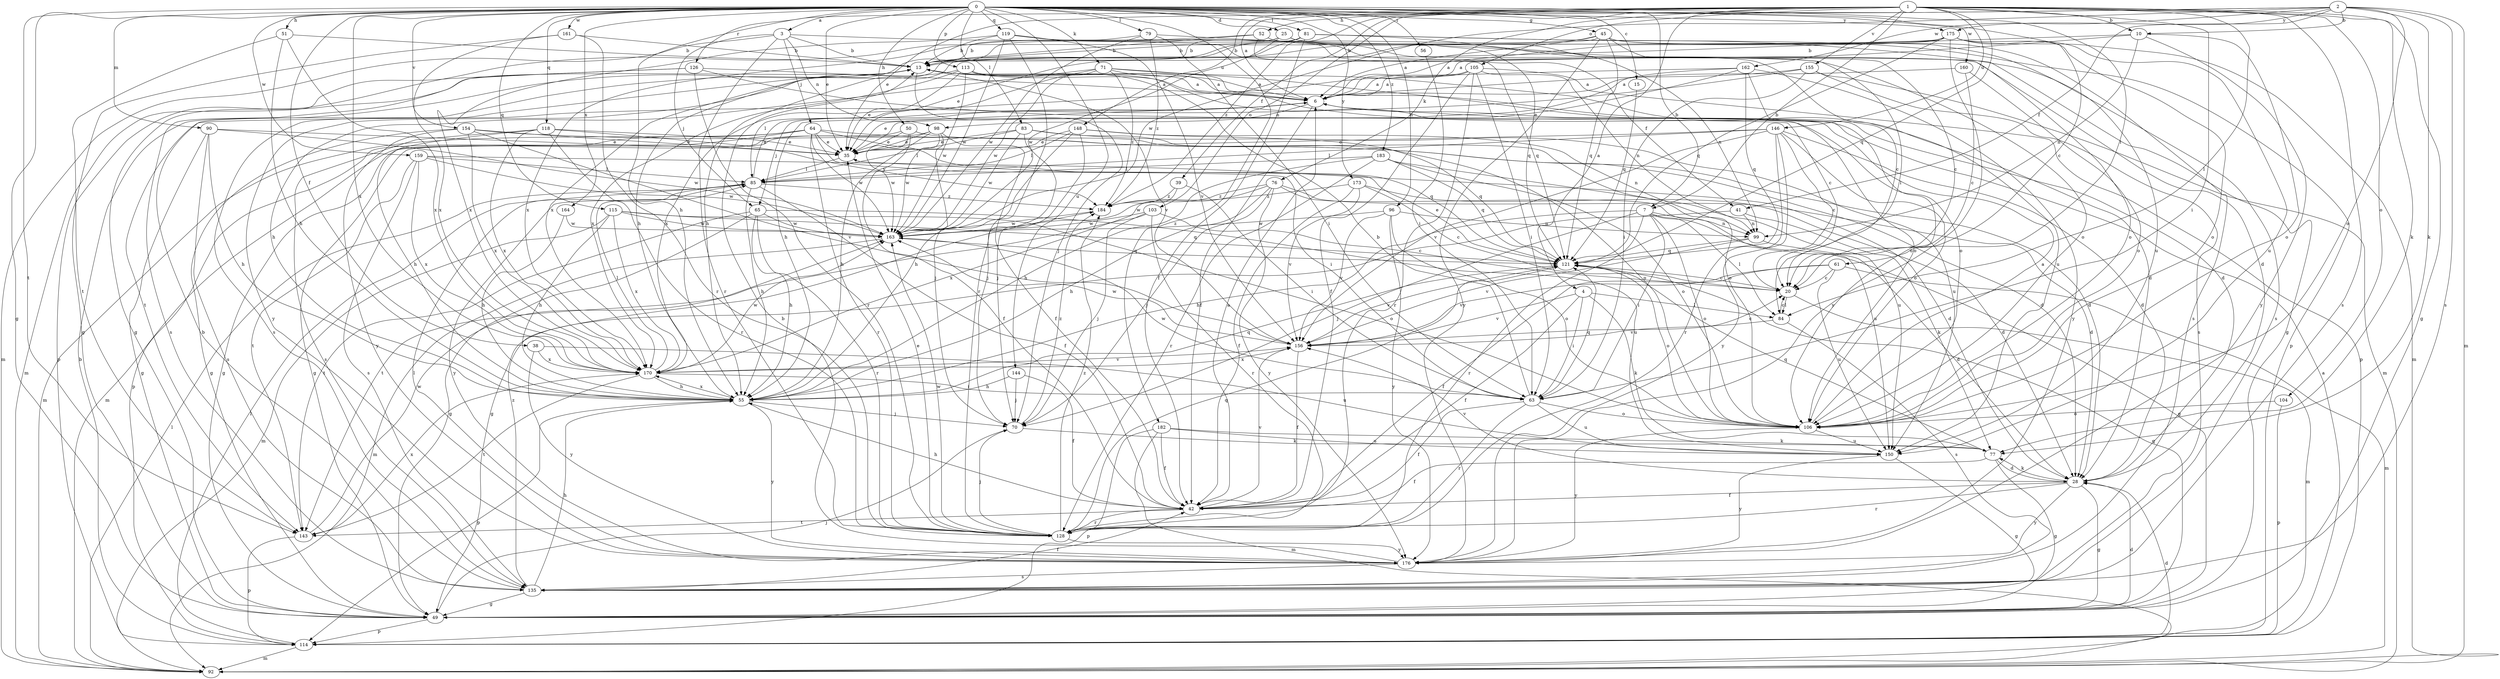 strict digraph  {
0;
1;
2;
3;
4;
6;
7;
10;
13;
15;
20;
25;
28;
35;
38;
39;
41;
42;
45;
49;
50;
51;
52;
55;
56;
61;
63;
64;
65;
70;
71;
76;
77;
79;
81;
83;
84;
85;
90;
92;
96;
98;
99;
103;
104;
105;
106;
113;
114;
115;
118;
119;
121;
126;
128;
135;
143;
144;
146;
148;
150;
154;
155;
156;
159;
160;
161;
162;
163;
164;
170;
173;
175;
176;
182;
183;
184;
0 -> 3  [label=a];
0 -> 7  [label=b];
0 -> 15  [label=c];
0 -> 20  [label=c];
0 -> 25  [label=d];
0 -> 35  [label=e];
0 -> 38  [label=f];
0 -> 45  [label=g];
0 -> 49  [label=g];
0 -> 50  [label=h];
0 -> 51  [label=h];
0 -> 56  [label=i];
0 -> 61  [label=i];
0 -> 71  [label=k];
0 -> 79  [label=l];
0 -> 81  [label=l];
0 -> 83  [label=l];
0 -> 90  [label=m];
0 -> 96  [label=n];
0 -> 113  [label=p];
0 -> 115  [label=q];
0 -> 118  [label=q];
0 -> 119  [label=q];
0 -> 126  [label=r];
0 -> 143  [label=t];
0 -> 144  [label=u];
0 -> 154  [label=v];
0 -> 159  [label=w];
0 -> 160  [label=w];
0 -> 161  [label=w];
0 -> 164  [label=x];
0 -> 170  [label=x];
0 -> 173  [label=y];
0 -> 175  [label=y];
0 -> 182  [label=z];
0 -> 183  [label=z];
1 -> 4  [label=a];
1 -> 6  [label=a];
1 -> 7  [label=b];
1 -> 10  [label=b];
1 -> 39  [label=f];
1 -> 49  [label=g];
1 -> 52  [label=h];
1 -> 63  [label=i];
1 -> 76  [label=k];
1 -> 77  [label=k];
1 -> 84  [label=l];
1 -> 103  [label=o];
1 -> 104  [label=o];
1 -> 105  [label=o];
1 -> 121  [label=q];
1 -> 135  [label=s];
1 -> 146  [label=u];
1 -> 148  [label=u];
1 -> 155  [label=v];
1 -> 184  [label=z];
2 -> 10  [label=b];
2 -> 35  [label=e];
2 -> 41  [label=f];
2 -> 55  [label=h];
2 -> 77  [label=k];
2 -> 92  [label=m];
2 -> 106  [label=o];
2 -> 135  [label=s];
2 -> 162  [label=w];
2 -> 163  [label=w];
2 -> 175  [label=y];
3 -> 13  [label=b];
3 -> 41  [label=f];
3 -> 64  [label=j];
3 -> 65  [label=j];
3 -> 92  [label=m];
3 -> 98  [label=n];
3 -> 128  [label=r];
4 -> 42  [label=f];
4 -> 63  [label=i];
4 -> 77  [label=k];
4 -> 84  [label=l];
4 -> 156  [label=v];
6 -> 35  [label=e];
6 -> 42  [label=f];
6 -> 65  [label=j];
6 -> 98  [label=n];
7 -> 49  [label=g];
7 -> 55  [label=h];
7 -> 63  [label=i];
7 -> 70  [label=j];
7 -> 84  [label=l];
7 -> 99  [label=n];
7 -> 106  [label=o];
7 -> 128  [label=r];
10 -> 6  [label=a];
10 -> 13  [label=b];
10 -> 99  [label=n];
10 -> 106  [label=o];
10 -> 176  [label=y];
13 -> 6  [label=a];
13 -> 70  [label=j];
13 -> 106  [label=o];
13 -> 114  [label=p];
13 -> 135  [label=s];
13 -> 156  [label=v];
15 -> 121  [label=q];
20 -> 84  [label=l];
20 -> 92  [label=m];
25 -> 13  [label=b];
25 -> 55  [label=h];
25 -> 84  [label=l];
25 -> 106  [label=o];
25 -> 121  [label=q];
25 -> 163  [label=w];
28 -> 42  [label=f];
28 -> 49  [label=g];
28 -> 77  [label=k];
28 -> 128  [label=r];
28 -> 156  [label=v];
28 -> 176  [label=y];
35 -> 85  [label=l];
38 -> 150  [label=u];
38 -> 170  [label=x];
38 -> 176  [label=y];
39 -> 63  [label=i];
39 -> 170  [label=x];
39 -> 184  [label=z];
41 -> 49  [label=g];
41 -> 77  [label=k];
41 -> 99  [label=n];
42 -> 6  [label=a];
42 -> 55  [label=h];
42 -> 128  [label=r];
42 -> 143  [label=t];
42 -> 156  [label=v];
45 -> 6  [label=a];
45 -> 13  [label=b];
45 -> 20  [label=c];
45 -> 49  [label=g];
45 -> 121  [label=q];
45 -> 135  [label=s];
45 -> 150  [label=u];
45 -> 176  [label=y];
49 -> 28  [label=d];
49 -> 70  [label=j];
49 -> 114  [label=p];
49 -> 121  [label=q];
50 -> 35  [label=e];
50 -> 42  [label=f];
50 -> 92  [label=m];
50 -> 106  [label=o];
50 -> 163  [label=w];
51 -> 13  [label=b];
51 -> 55  [label=h];
51 -> 143  [label=t];
51 -> 170  [label=x];
52 -> 13  [label=b];
52 -> 49  [label=g];
52 -> 121  [label=q];
52 -> 170  [label=x];
55 -> 70  [label=j];
55 -> 114  [label=p];
55 -> 121  [label=q];
55 -> 170  [label=x];
55 -> 176  [label=y];
56 -> 63  [label=i];
61 -> 20  [label=c];
61 -> 42  [label=f];
61 -> 92  [label=m];
61 -> 150  [label=u];
61 -> 156  [label=v];
63 -> 13  [label=b];
63 -> 42  [label=f];
63 -> 106  [label=o];
63 -> 121  [label=q];
63 -> 128  [label=r];
63 -> 150  [label=u];
63 -> 163  [label=w];
64 -> 28  [label=d];
64 -> 35  [label=e];
64 -> 49  [label=g];
64 -> 63  [label=i];
64 -> 92  [label=m];
64 -> 114  [label=p];
64 -> 121  [label=q];
64 -> 128  [label=r];
64 -> 163  [label=w];
65 -> 49  [label=g];
65 -> 55  [label=h];
65 -> 128  [label=r];
65 -> 143  [label=t];
65 -> 150  [label=u];
65 -> 163  [label=w];
70 -> 77  [label=k];
70 -> 184  [label=z];
71 -> 6  [label=a];
71 -> 28  [label=d];
71 -> 55  [label=h];
71 -> 85  [label=l];
71 -> 106  [label=o];
71 -> 163  [label=w];
71 -> 184  [label=z];
76 -> 28  [label=d];
76 -> 55  [label=h];
76 -> 70  [label=j];
76 -> 150  [label=u];
76 -> 163  [label=w];
76 -> 176  [label=y];
76 -> 184  [label=z];
77 -> 28  [label=d];
77 -> 42  [label=f];
77 -> 49  [label=g];
77 -> 121  [label=q];
79 -> 13  [label=b];
79 -> 28  [label=d];
79 -> 63  [label=i];
79 -> 163  [label=w];
79 -> 184  [label=z];
81 -> 13  [label=b];
81 -> 35  [label=e];
81 -> 42  [label=f];
81 -> 99  [label=n];
81 -> 114  [label=p];
81 -> 135  [label=s];
81 -> 170  [label=x];
83 -> 35  [label=e];
83 -> 70  [label=j];
83 -> 85  [label=l];
83 -> 106  [label=o];
83 -> 150  [label=u];
83 -> 163  [label=w];
84 -> 20  [label=c];
84 -> 135  [label=s];
84 -> 156  [label=v];
85 -> 6  [label=a];
85 -> 42  [label=f];
85 -> 55  [label=h];
85 -> 176  [label=y];
85 -> 184  [label=z];
90 -> 35  [label=e];
90 -> 49  [label=g];
90 -> 55  [label=h];
90 -> 135  [label=s];
90 -> 163  [label=w];
92 -> 85  [label=l];
96 -> 99  [label=n];
96 -> 106  [label=o];
96 -> 156  [label=v];
96 -> 163  [label=w];
96 -> 176  [label=y];
98 -> 35  [label=e];
98 -> 42  [label=f];
98 -> 49  [label=g];
98 -> 55  [label=h];
98 -> 70  [label=j];
98 -> 163  [label=w];
99 -> 28  [label=d];
99 -> 121  [label=q];
99 -> 156  [label=v];
103 -> 20  [label=c];
103 -> 70  [label=j];
103 -> 128  [label=r];
103 -> 143  [label=t];
103 -> 163  [label=w];
104 -> 106  [label=o];
104 -> 114  [label=p];
105 -> 6  [label=a];
105 -> 42  [label=f];
105 -> 63  [label=i];
105 -> 99  [label=n];
105 -> 114  [label=p];
105 -> 128  [label=r];
105 -> 170  [label=x];
106 -> 6  [label=a];
106 -> 150  [label=u];
106 -> 176  [label=y];
113 -> 6  [label=a];
113 -> 28  [label=d];
113 -> 35  [label=e];
113 -> 106  [label=o];
113 -> 163  [label=w];
113 -> 170  [label=x];
113 -> 176  [label=y];
114 -> 6  [label=a];
114 -> 13  [label=b];
114 -> 28  [label=d];
114 -> 85  [label=l];
114 -> 92  [label=m];
115 -> 55  [label=h];
115 -> 92  [label=m];
115 -> 106  [label=o];
115 -> 121  [label=q];
115 -> 163  [label=w];
115 -> 170  [label=x];
118 -> 35  [label=e];
118 -> 55  [label=h];
118 -> 128  [label=r];
118 -> 135  [label=s];
118 -> 170  [label=x];
118 -> 184  [label=y];
119 -> 13  [label=b];
119 -> 20  [label=c];
119 -> 106  [label=o];
119 -> 128  [label=r];
119 -> 156  [label=v];
119 -> 163  [label=w];
119 -> 170  [label=x];
121 -> 20  [label=c];
121 -> 35  [label=e];
121 -> 106  [label=o];
121 -> 156  [label=v];
126 -> 6  [label=a];
126 -> 20  [label=c];
126 -> 92  [label=m];
126 -> 128  [label=r];
126 -> 135  [label=s];
128 -> 35  [label=e];
128 -> 70  [label=j];
128 -> 121  [label=q];
128 -> 163  [label=w];
128 -> 176  [label=y];
128 -> 184  [label=z];
135 -> 13  [label=b];
135 -> 42  [label=f];
135 -> 49  [label=g];
135 -> 55  [label=h];
135 -> 184  [label=z];
143 -> 114  [label=p];
143 -> 163  [label=w];
143 -> 170  [label=x];
144 -> 42  [label=f];
144 -> 55  [label=h];
144 -> 70  [label=j];
146 -> 20  [label=c];
146 -> 28  [label=d];
146 -> 35  [label=e];
146 -> 85  [label=l];
146 -> 106  [label=o];
146 -> 128  [label=r];
146 -> 156  [label=v];
146 -> 176  [label=y];
148 -> 35  [label=e];
148 -> 55  [label=h];
148 -> 70  [label=j];
148 -> 85  [label=l];
148 -> 99  [label=n];
148 -> 121  [label=q];
150 -> 49  [label=g];
150 -> 176  [label=y];
154 -> 28  [label=d];
154 -> 35  [label=e];
154 -> 49  [label=g];
154 -> 156  [label=v];
154 -> 170  [label=x];
154 -> 176  [label=y];
155 -> 6  [label=a];
155 -> 63  [label=i];
155 -> 92  [label=m];
155 -> 135  [label=s];
155 -> 143  [label=t];
156 -> 20  [label=c];
156 -> 42  [label=f];
156 -> 163  [label=w];
156 -> 170  [label=x];
159 -> 28  [label=d];
159 -> 85  [label=l];
159 -> 135  [label=s];
159 -> 143  [label=t];
159 -> 163  [label=w];
159 -> 170  [label=x];
160 -> 6  [label=a];
160 -> 20  [label=c];
160 -> 106  [label=o];
161 -> 13  [label=b];
161 -> 49  [label=g];
161 -> 128  [label=r];
161 -> 170  [label=x];
162 -> 6  [label=a];
162 -> 35  [label=e];
162 -> 55  [label=h];
162 -> 121  [label=q];
162 -> 150  [label=u];
162 -> 176  [label=y];
163 -> 92  [label=m];
163 -> 121  [label=q];
164 -> 55  [label=h];
164 -> 163  [label=w];
170 -> 55  [label=h];
170 -> 63  [label=i];
170 -> 85  [label=l];
170 -> 143  [label=t];
170 -> 156  [label=v];
170 -> 163  [label=w];
173 -> 20  [label=c];
173 -> 28  [label=d];
173 -> 42  [label=f];
173 -> 156  [label=v];
173 -> 184  [label=z];
175 -> 6  [label=a];
175 -> 13  [label=b];
175 -> 55  [label=h];
175 -> 92  [label=m];
175 -> 106  [label=o];
175 -> 121  [label=q];
175 -> 150  [label=u];
175 -> 176  [label=y];
176 -> 13  [label=b];
176 -> 85  [label=l];
176 -> 135  [label=s];
182 -> 42  [label=f];
182 -> 77  [label=k];
182 -> 92  [label=m];
182 -> 114  [label=p];
182 -> 150  [label=u];
183 -> 55  [label=h];
183 -> 85  [label=l];
183 -> 106  [label=o];
183 -> 121  [label=q];
183 -> 128  [label=r];
183 -> 150  [label=u];
184 -> 163  [label=w];
}
